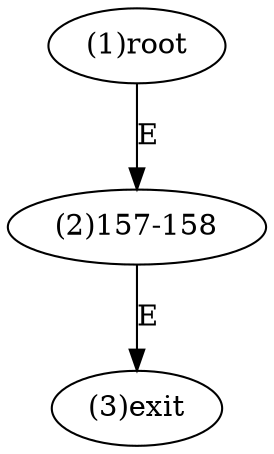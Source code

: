 digraph "" { 
1[ label="(1)root"];
2[ label="(2)157-158"];
3[ label="(3)exit"];
1->2[ label="E"];
2->3[ label="E"];
}